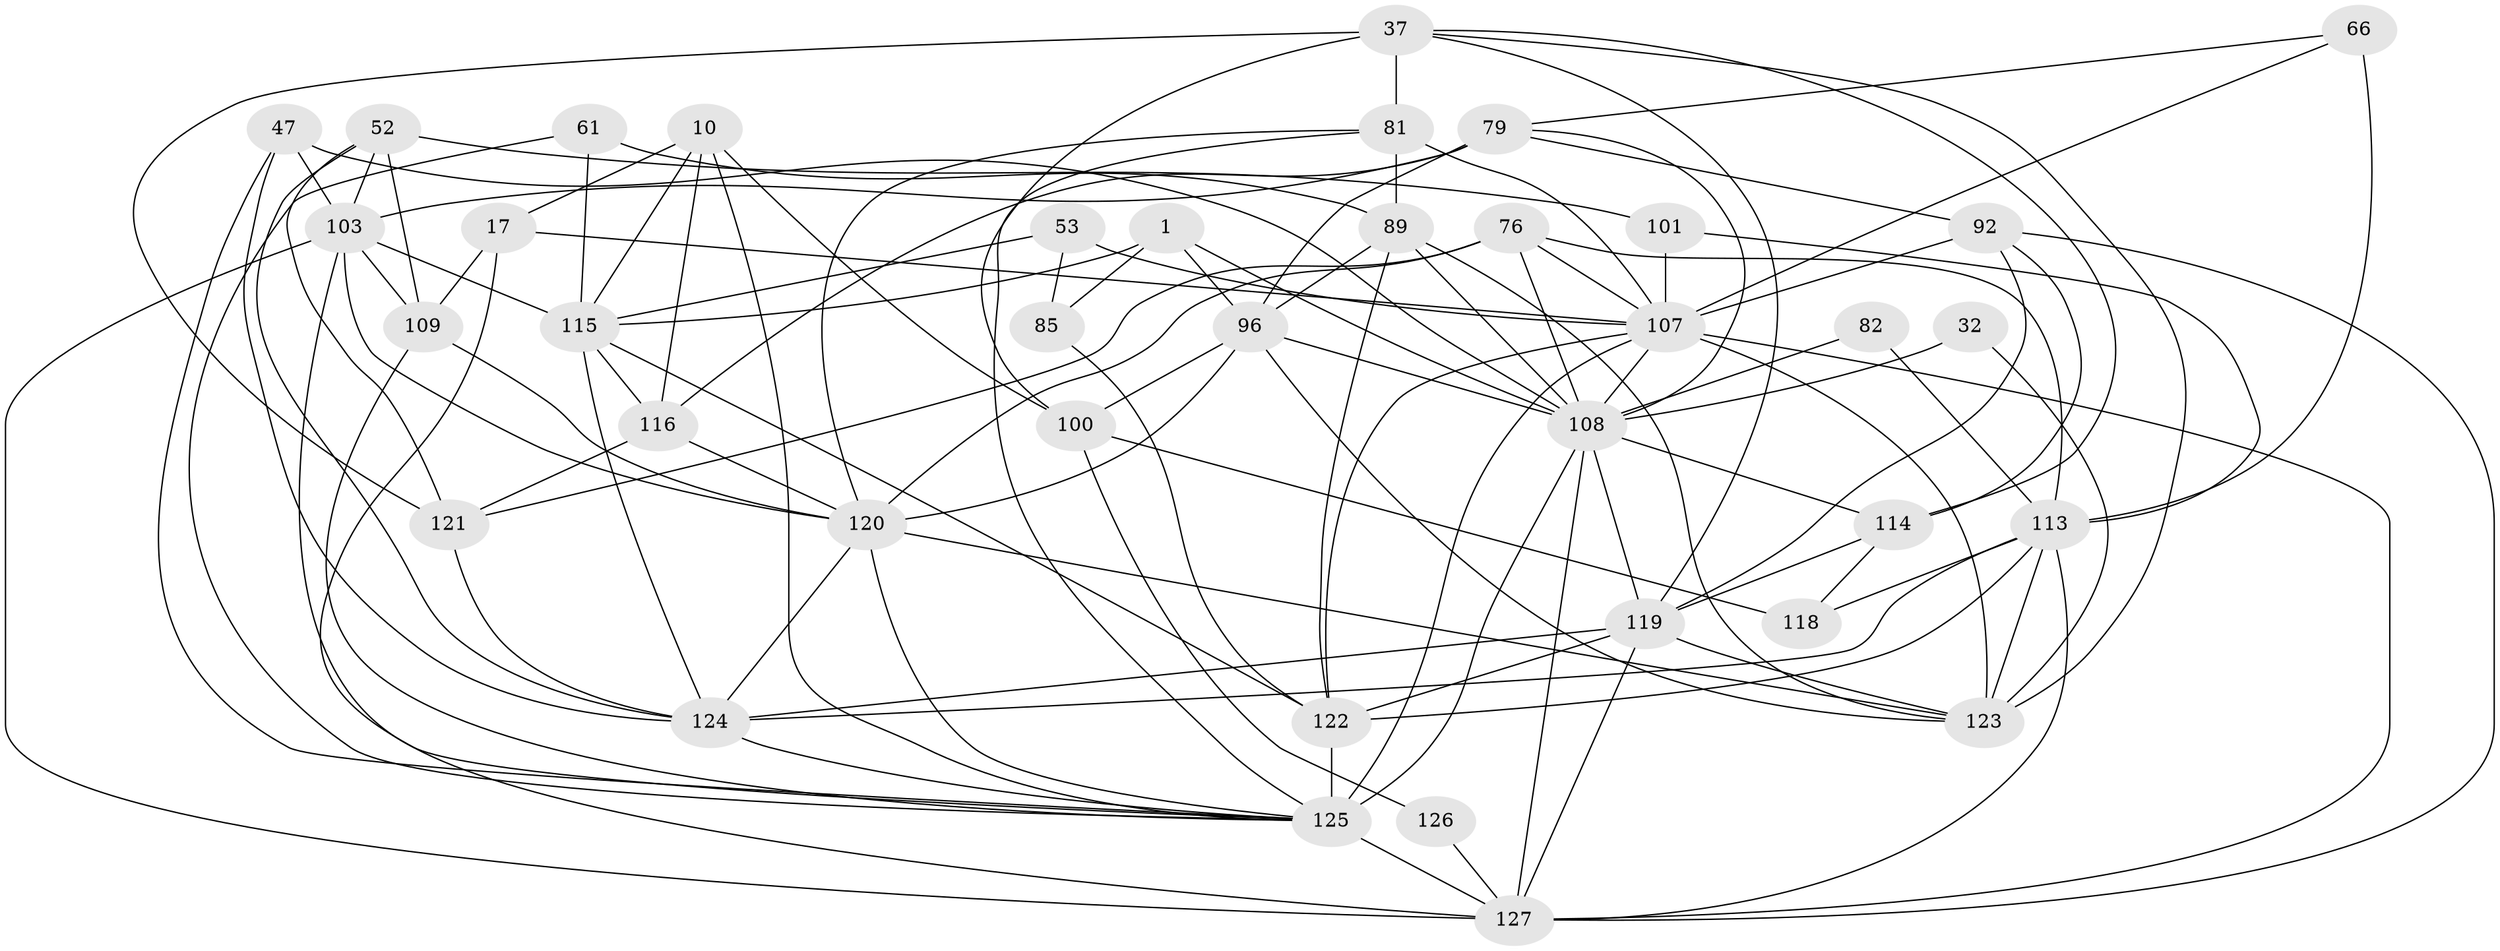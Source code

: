 // original degree distribution, {5: 0.2283464566929134, 3: 0.2677165354330709, 4: 0.3228346456692913, 2: 0.09448818897637795, 6: 0.06299212598425197, 9: 0.015748031496062992, 7: 0.007874015748031496}
// Generated by graph-tools (version 1.1) at 2025/55/03/04/25 21:55:25]
// undirected, 38 vertices, 111 edges
graph export_dot {
graph [start="1"]
  node [color=gray90,style=filled];
  1;
  10;
  17;
  32;
  37 [super="+30"];
  47;
  52;
  53;
  61;
  66 [super="+57"];
  76 [super="+12"];
  79 [super="+68"];
  81 [super="+71"];
  82;
  85 [super="+6"];
  89 [super="+5"];
  92 [super="+40+31"];
  96 [super="+80"];
  100 [super="+75"];
  101;
  103 [super="+35+13+59"];
  107 [super="+8+23+90+105"];
  108 [super="+98"];
  109 [super="+58"];
  113 [super="+84+97"];
  114 [super="+91"];
  115 [super="+29+87+110"];
  116 [super="+55"];
  118 [super="+111"];
  119 [super="+54+102+74+117"];
  120 [super="+56+94"];
  121;
  122 [super="+72+99"];
  123 [super="+112"];
  124 [super="+62+70"];
  125 [super="+77+93+88"];
  126;
  127 [super="+86+106+95"];
  1 -- 85 [weight=2];
  1 -- 96;
  1 -- 115;
  1 -- 108;
  10 -- 100 [weight=2];
  10 -- 17;
  10 -- 116;
  10 -- 125;
  10 -- 115;
  17 -- 109 [weight=2];
  17 -- 107;
  17 -- 127;
  32 -- 123;
  32 -- 108;
  37 -- 100;
  37 -- 81 [weight=2];
  37 -- 123;
  37 -- 121;
  37 -- 119;
  37 -- 114;
  47 -- 103 [weight=2];
  47 -- 108;
  47 -- 125;
  47 -- 124;
  52 -- 121;
  52 -- 101;
  52 -- 109;
  52 -- 124;
  52 -- 103;
  53 -- 107;
  53 -- 85;
  53 -- 115;
  61 -- 89 [weight=2];
  61 -- 115;
  61 -- 125;
  66 -- 79;
  66 -- 113 [weight=3];
  66 -- 107;
  76 -- 121 [weight=2];
  76 -- 107 [weight=2];
  76 -- 113;
  76 -- 120;
  76 -- 108 [weight=2];
  79 -- 96;
  79 -- 116 [weight=2];
  79 -- 103;
  79 -- 92;
  79 -- 108;
  81 -- 89;
  81 -- 107 [weight=2];
  81 -- 125;
  81 -- 120;
  82 -- 108;
  82 -- 113;
  85 -- 122;
  89 -- 96;
  89 -- 123;
  89 -- 122 [weight=2];
  89 -- 108;
  92 -- 107 [weight=3];
  92 -- 114;
  92 -- 119;
  92 -- 127 [weight=2];
  96 -- 100;
  96 -- 120;
  96 -- 123;
  96 -- 108;
  100 -- 126;
  100 -- 118;
  101 -- 113;
  101 -- 107;
  103 -- 109;
  103 -- 120 [weight=3];
  103 -- 127 [weight=3];
  103 -- 115;
  103 -- 125;
  107 -- 127;
  107 -- 123 [weight=5];
  107 -- 122 [weight=2];
  107 -- 108 [weight=3];
  107 -- 125 [weight=3];
  108 -- 114;
  108 -- 119;
  108 -- 125 [weight=2];
  108 -- 127 [weight=2];
  109 -- 125 [weight=2];
  109 -- 120;
  113 -- 123 [weight=2];
  113 -- 118;
  113 -- 122 [weight=3];
  113 -- 124 [weight=2];
  113 -- 127;
  114 -- 119 [weight=2];
  114 -- 118;
  115 -- 122 [weight=2];
  115 -- 124 [weight=2];
  115 -- 116;
  116 -- 120 [weight=3];
  116 -- 121 [weight=2];
  119 -- 123 [weight=2];
  119 -- 124;
  119 -- 122 [weight=4];
  119 -- 127 [weight=2];
  120 -- 123 [weight=2];
  120 -- 125;
  120 -- 124 [weight=2];
  121 -- 124;
  122 -- 125 [weight=3];
  124 -- 125;
  125 -- 127 [weight=2];
  126 -- 127;
}
